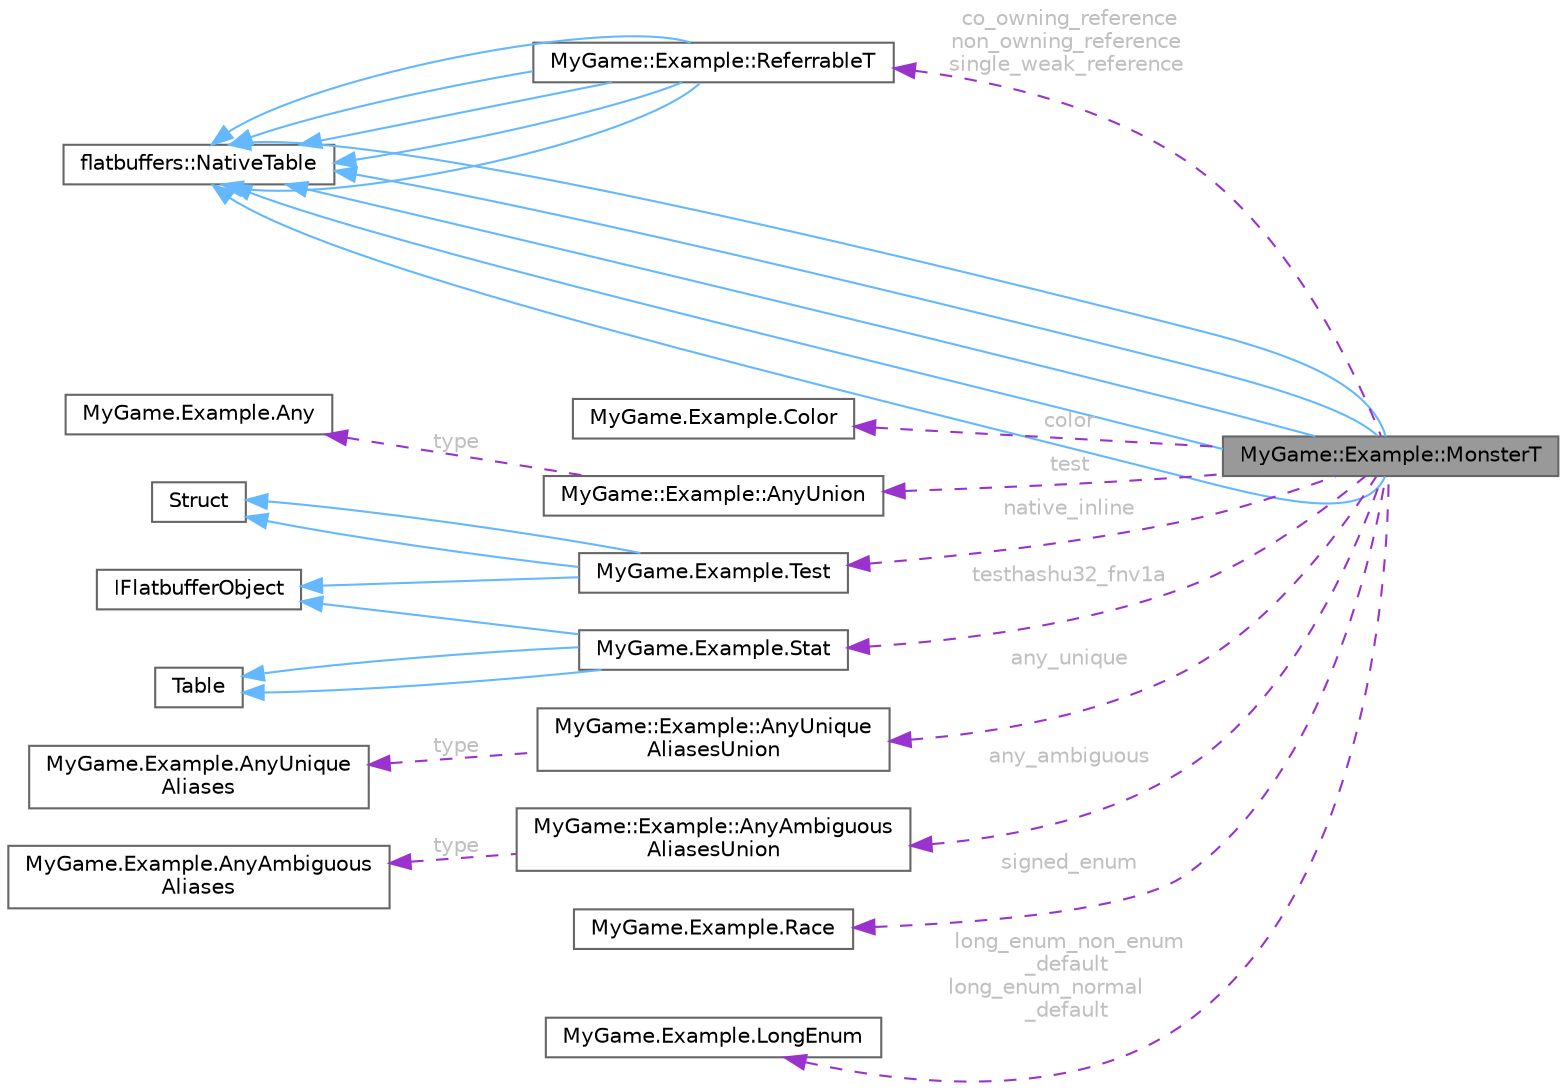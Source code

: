digraph "MyGame::Example::MonsterT"
{
 // LATEX_PDF_SIZE
  bgcolor="transparent";
  edge [fontname=Helvetica,fontsize=10,labelfontname=Helvetica,labelfontsize=10];
  node [fontname=Helvetica,fontsize=10,shape=box,height=0.2,width=0.4];
  rankdir="LR";
  Node1 [id="Node000001",label="MyGame::Example::MonsterT",height=0.2,width=0.4,color="gray40", fillcolor="grey60", style="filled", fontcolor="black",tooltip=" "];
  Node2 -> Node1 [id="edge29_Node000001_Node000002",dir="back",color="steelblue1",style="solid",tooltip=" "];
  Node2 [id="Node000002",label="flatbuffers::NativeTable",height=0.2,width=0.4,color="gray40", fillcolor="white", style="filled",URL="$structflatbuffers_1_1NativeTable.html",tooltip=" "];
  Node2 -> Node1 [id="edge30_Node000001_Node000002",dir="back",color="steelblue1",style="solid",tooltip=" "];
  Node2 -> Node1 [id="edge31_Node000001_Node000002",dir="back",color="steelblue1",style="solid",tooltip=" "];
  Node2 -> Node1 [id="edge32_Node000001_Node000002",dir="back",color="steelblue1",style="solid",tooltip=" "];
  Node2 -> Node1 [id="edge33_Node000001_Node000002",dir="back",color="steelblue1",style="solid",tooltip=" "];
  Node3 -> Node1 [id="edge34_Node000001_Node000003",dir="back",color="darkorchid3",style="dashed",tooltip=" ",label=" color",fontcolor="grey" ];
  Node3 [id="Node000003",label="MyGame.Example.Color",height=0.2,width=0.4,color="gray40", fillcolor="white", style="filled",URL="$classMyGame_1_1Example_1_1Color.html",tooltip="Composite components of Monster color."];
  Node4 -> Node1 [id="edge35_Node000001_Node000004",dir="back",color="darkorchid3",style="dashed",tooltip=" ",label=" test",fontcolor="grey" ];
  Node4 [id="Node000004",label="MyGame::Example::AnyUnion",height=0.2,width=0.4,color="gray40", fillcolor="white", style="filled",URL="$structMyGame_1_1Example_1_1AnyUnion.html",tooltip=" "];
  Node5 -> Node4 [id="edge36_Node000004_Node000005",dir="back",color="darkorchid3",style="dashed",tooltip=" ",label=" type",fontcolor="grey" ];
  Node5 [id="Node000005",label="MyGame.Example.Any",height=0.2,width=0.4,color="gray40", fillcolor="white", style="filled",URL="$classMyGame_1_1Example_1_1Any.html",tooltip=" "];
  Node6 -> Node1 [id="edge37_Node000001_Node000006",dir="back",color="darkorchid3",style="dashed",tooltip=" ",label=" testhashu32_fnv1a",fontcolor="grey" ];
  Node6 [id="Node000006",label="MyGame.Example.Stat",height=0.2,width=0.4,color="gray40", fillcolor="white", style="filled",URL="$structMyGame_1_1Example_1_1Stat.html",tooltip=" "];
  Node7 -> Node6 [id="edge38_Node000006_Node000007",dir="back",color="steelblue1",style="solid",tooltip=" "];
  Node7 [id="Node000007",label="IFlatbufferObject",height=0.2,width=0.4,color="gray40", fillcolor="white", style="filled",tooltip=" "];
  Node8 -> Node6 [id="edge39_Node000006_Node000008",dir="back",color="steelblue1",style="solid",tooltip=" "];
  Node8 [id="Node000008",label="Table",height=0.2,width=0.4,color="gray40", fillcolor="white", style="filled",URL="$structGoogle_1_1FlatBuffers_1_1Table.html",tooltip="All tables in the generated code derive from this struct, and add their own accessors."];
  Node8 -> Node6 [id="edge40_Node000006_Node000008",dir="back",color="steelblue1",style="solid",tooltip=" "];
  Node9 -> Node1 [id="edge41_Node000001_Node000009",dir="back",color="darkorchid3",style="dashed",tooltip=" ",label=" co_owning_reference\nnon_owning_reference\nsingle_weak_reference",fontcolor="grey" ];
  Node9 [id="Node000009",label="MyGame::Example::ReferrableT",height=0.2,width=0.4,color="gray40", fillcolor="white", style="filled",URL="$structMyGame_1_1Example_1_1ReferrableT.html",tooltip=" "];
  Node2 -> Node9 [id="edge42_Node000009_Node000002",dir="back",color="steelblue1",style="solid",tooltip=" "];
  Node2 -> Node9 [id="edge43_Node000009_Node000002",dir="back",color="steelblue1",style="solid",tooltip=" "];
  Node2 -> Node9 [id="edge44_Node000009_Node000002",dir="back",color="steelblue1",style="solid",tooltip=" "];
  Node2 -> Node9 [id="edge45_Node000009_Node000002",dir="back",color="steelblue1",style="solid",tooltip=" "];
  Node2 -> Node9 [id="edge46_Node000009_Node000002",dir="back",color="steelblue1",style="solid",tooltip=" "];
  Node10 -> Node1 [id="edge47_Node000001_Node000010",dir="back",color="darkorchid3",style="dashed",tooltip=" ",label=" any_unique",fontcolor="grey" ];
  Node10 [id="Node000010",label="MyGame::Example::AnyUnique\lAliasesUnion",height=0.2,width=0.4,color="gray40", fillcolor="white", style="filled",URL="$structMyGame_1_1Example_1_1AnyUniqueAliasesUnion.html",tooltip=" "];
  Node11 -> Node10 [id="edge48_Node000010_Node000011",dir="back",color="darkorchid3",style="dashed",tooltip=" ",label=" type",fontcolor="grey" ];
  Node11 [id="Node000011",label="MyGame.Example.AnyUnique\lAliases",height=0.2,width=0.4,color="gray40", fillcolor="white", style="filled",URL="$classMyGame_1_1Example_1_1AnyUniqueAliases.html",tooltip=" "];
  Node12 -> Node1 [id="edge49_Node000001_Node000012",dir="back",color="darkorchid3",style="dashed",tooltip=" ",label=" any_ambiguous",fontcolor="grey" ];
  Node12 [id="Node000012",label="MyGame::Example::AnyAmbiguous\lAliasesUnion",height=0.2,width=0.4,color="gray40", fillcolor="white", style="filled",URL="$structMyGame_1_1Example_1_1AnyAmbiguousAliasesUnion.html",tooltip=" "];
  Node13 -> Node12 [id="edge50_Node000012_Node000013",dir="back",color="darkorchid3",style="dashed",tooltip=" ",label=" type",fontcolor="grey" ];
  Node13 [id="Node000013",label="MyGame.Example.AnyAmbiguous\lAliases",height=0.2,width=0.4,color="gray40", fillcolor="white", style="filled",URL="$classMyGame_1_1Example_1_1AnyAmbiguousAliases.html",tooltip=" "];
  Node14 -> Node1 [id="edge51_Node000001_Node000014",dir="back",color="darkorchid3",style="dashed",tooltip=" ",label=" signed_enum",fontcolor="grey" ];
  Node14 [id="Node000014",label="MyGame.Example.Race",height=0.2,width=0.4,color="gray40", fillcolor="white", style="filled",URL="$classMyGame_1_1Example_1_1Race.html",tooltip=" "];
  Node15 -> Node1 [id="edge52_Node000001_Node000015",dir="back",color="darkorchid3",style="dashed",tooltip=" ",label=" native_inline",fontcolor="grey" ];
  Node15 [id="Node000015",label="MyGame.Example.Test",height=0.2,width=0.4,color="gray40", fillcolor="white", style="filled",URL="$structMyGame_1_1Example_1_1Test.html",tooltip=" "];
  Node7 -> Node15 [id="edge53_Node000015_Node000007",dir="back",color="steelblue1",style="solid",tooltip=" "];
  Node16 -> Node15 [id="edge54_Node000015_Node000016",dir="back",color="steelblue1",style="solid",tooltip=" "];
  Node16 [id="Node000016",label="Struct",height=0.2,width=0.4,color="gray40", fillcolor="white", style="filled",URL="$structGoogle_1_1FlatBuffers_1_1Struct.html",tooltip="All structs in the generated code derive from this class, and add their own accessors."];
  Node16 -> Node15 [id="edge55_Node000015_Node000016",dir="back",color="steelblue1",style="solid",tooltip=" "];
  Node17 -> Node1 [id="edge56_Node000001_Node000017",dir="back",color="darkorchid3",style="dashed",tooltip=" ",label=" long_enum_non_enum\l_default\nlong_enum_normal\l_default",fontcolor="grey" ];
  Node17 [id="Node000017",label="MyGame.Example.LongEnum",height=0.2,width=0.4,color="gray40", fillcolor="white", style="filled",URL="$classMyGame_1_1Example_1_1LongEnum.html",tooltip=" "];
}
